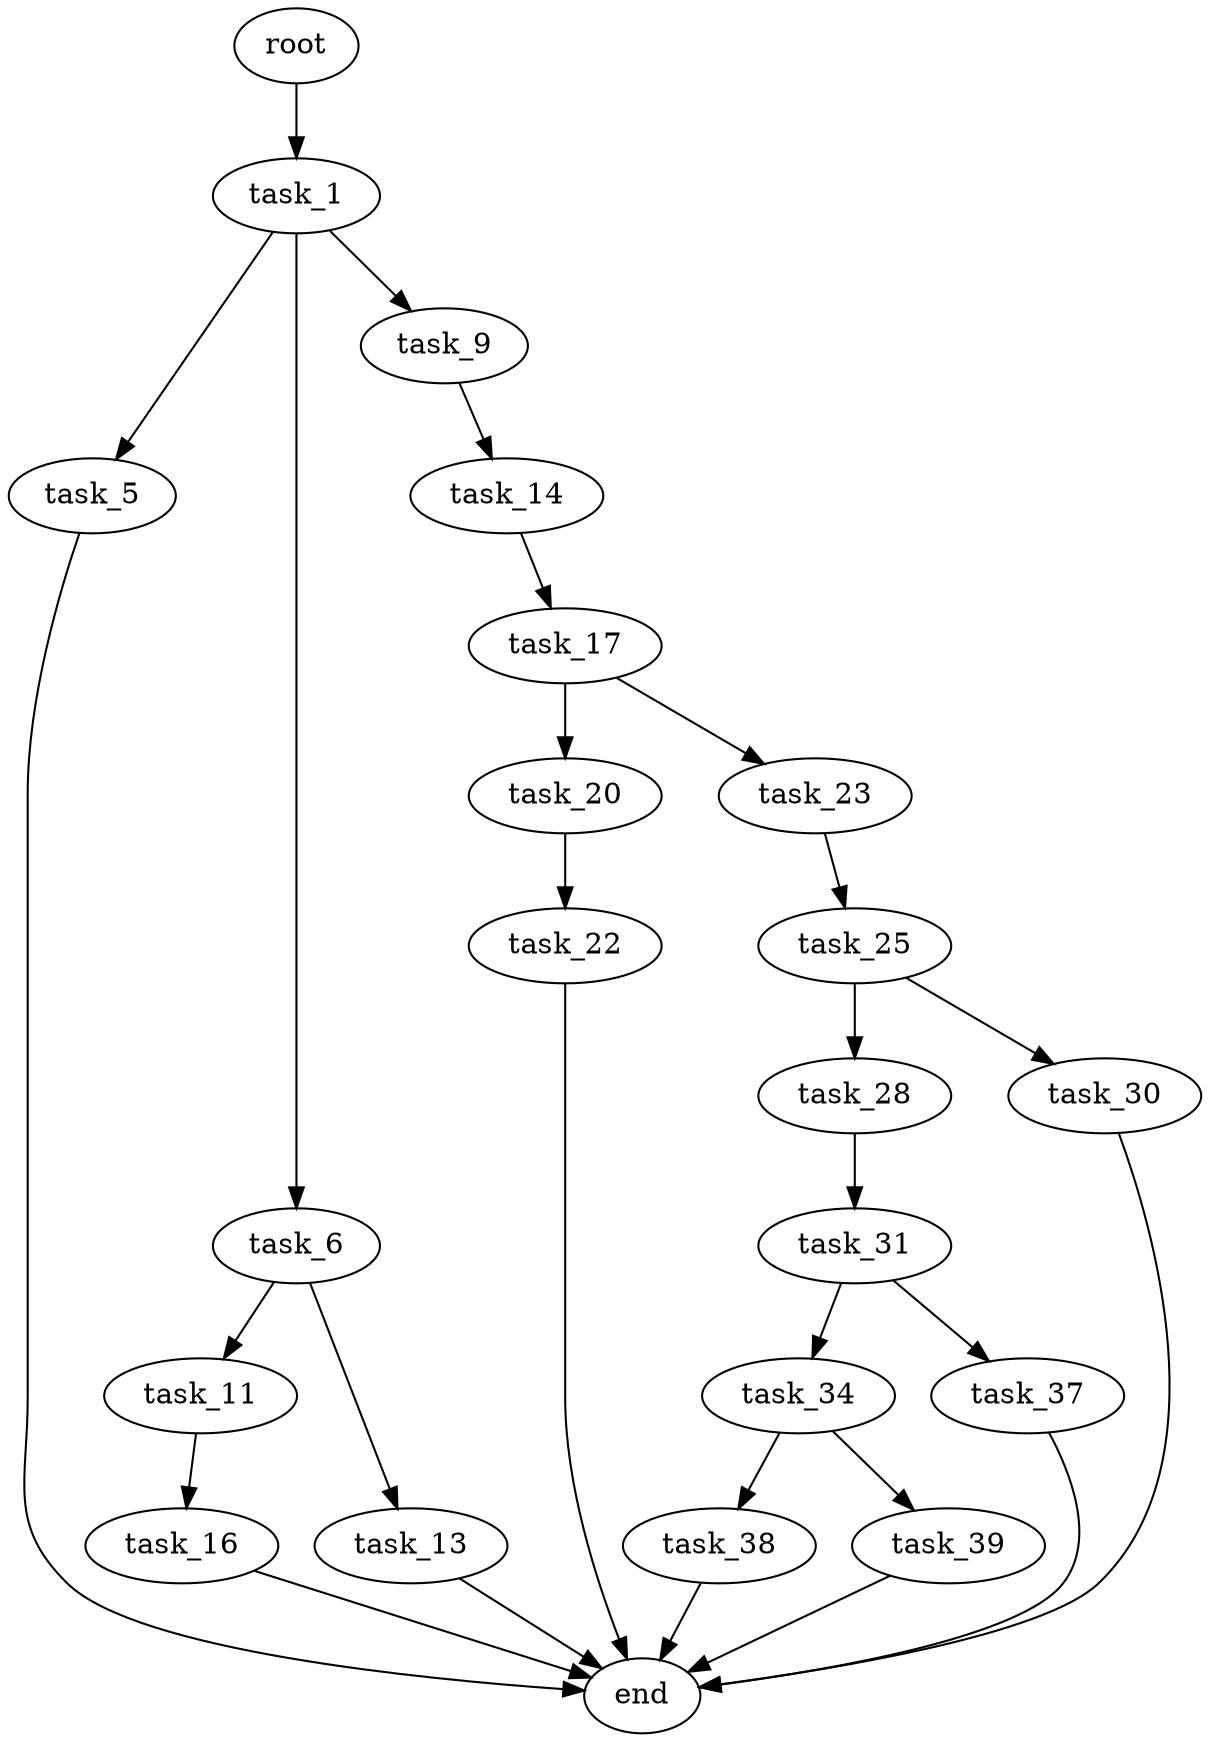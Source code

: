 digraph G {
  root [size="0.000000"];
  task_1 [size="255998818816.000000"];
  task_5 [size="503275215456.000000"];
  task_6 [size="143656528826.000000"];
  task_9 [size="111377456855.000000"];
  end [size="0.000000"];
  task_11 [size="28991029248.000000"];
  task_13 [size="315096179436.000000"];
  task_14 [size="549755813888.000000"];
  task_16 [size="19346249401.000000"];
  task_17 [size="68719476736.000000"];
  task_20 [size="18998332616.000000"];
  task_23 [size="68719476736.000000"];
  task_22 [size="1314147803.000000"];
  task_25 [size="10838408126.000000"];
  task_28 [size="393503291376.000000"];
  task_30 [size="390979671732.000000"];
  task_31 [size="2130409607.000000"];
  task_34 [size="782757789696.000000"];
  task_37 [size="20943119341.000000"];
  task_38 [size="96617440894.000000"];
  task_39 [size="5917312023.000000"];

  root -> task_1 [size="1.000000"];
  task_1 -> task_5 [size="536870912.000000"];
  task_1 -> task_6 [size="536870912.000000"];
  task_1 -> task_9 [size="536870912.000000"];
  task_5 -> end [size="1.000000"];
  task_6 -> task_11 [size="301989888.000000"];
  task_6 -> task_13 [size="301989888.000000"];
  task_9 -> task_14 [size="209715200.000000"];
  task_11 -> task_16 [size="75497472.000000"];
  task_13 -> end [size="1.000000"];
  task_14 -> task_17 [size="536870912.000000"];
  task_16 -> end [size="1.000000"];
  task_17 -> task_20 [size="134217728.000000"];
  task_17 -> task_23 [size="134217728.000000"];
  task_20 -> task_22 [size="838860800.000000"];
  task_23 -> task_25 [size="134217728.000000"];
  task_22 -> end [size="1.000000"];
  task_25 -> task_28 [size="411041792.000000"];
  task_25 -> task_30 [size="411041792.000000"];
  task_28 -> task_31 [size="536870912.000000"];
  task_30 -> end [size="1.000000"];
  task_31 -> task_34 [size="75497472.000000"];
  task_31 -> task_37 [size="75497472.000000"];
  task_34 -> task_38 [size="679477248.000000"];
  task_34 -> task_39 [size="679477248.000000"];
  task_37 -> end [size="1.000000"];
  task_38 -> end [size="1.000000"];
  task_39 -> end [size="1.000000"];
}
